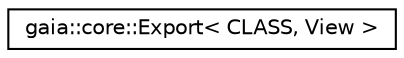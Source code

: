 digraph G
{
  edge [fontname="Helvetica",fontsize="10",labelfontname="Helvetica",labelfontsize="10"];
  node [fontname="Helvetica",fontsize="10",shape=record];
  rankdir=LR;
  Node1 [label="gaia::core::Export\< CLASS, View \>",height=0.2,width=0.4,color="black", fillcolor="white", style="filled",URL="$d7/dd9/classgaia_1_1core_1_1_export_3_01_c_l_a_s_s_00_01_view_01_4.html"];
}
